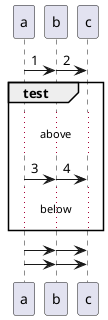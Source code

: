 {
  "sha1": "279lamab72y0ixqtq7nfvouse5rm8sx",
  "insertion": {
    "when": "2024-05-30T20:48:19.922Z",
    "url": "http://forum.plantuml.net/6438/teoz-doesnt-work-in-a-group-or-alt",
    "user": "plantuml@gmail.com"
  }
}
@startuml
!pragma teoz true
a -> b: 1
& b -> c: 2
group test
... above ...
a -> b: 3
& b -> c: 4
... below ...
end
a -> b
& b -> c
a -> b
& b -> c
@enduml

